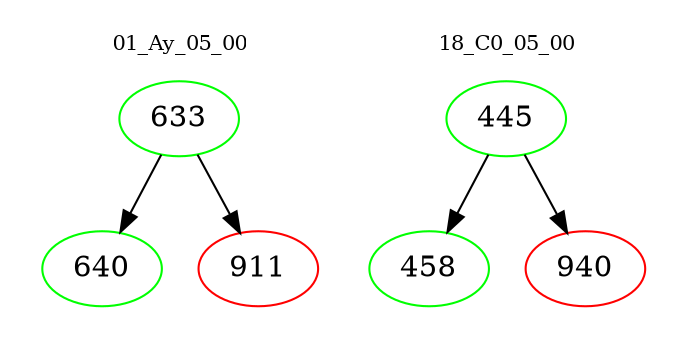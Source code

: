 digraph{
subgraph cluster_0 {
color = white
label = "01_Ay_05_00";
fontsize=10;
T0_633 [label="633", color="green"]
T0_633 -> T0_640 [color="black"]
T0_640 [label="640", color="green"]
T0_633 -> T0_911 [color="black"]
T0_911 [label="911", color="red"]
}
subgraph cluster_1 {
color = white
label = "18_C0_05_00";
fontsize=10;
T1_445 [label="445", color="green"]
T1_445 -> T1_458 [color="black"]
T1_458 [label="458", color="green"]
T1_445 -> T1_940 [color="black"]
T1_940 [label="940", color="red"]
}
}
